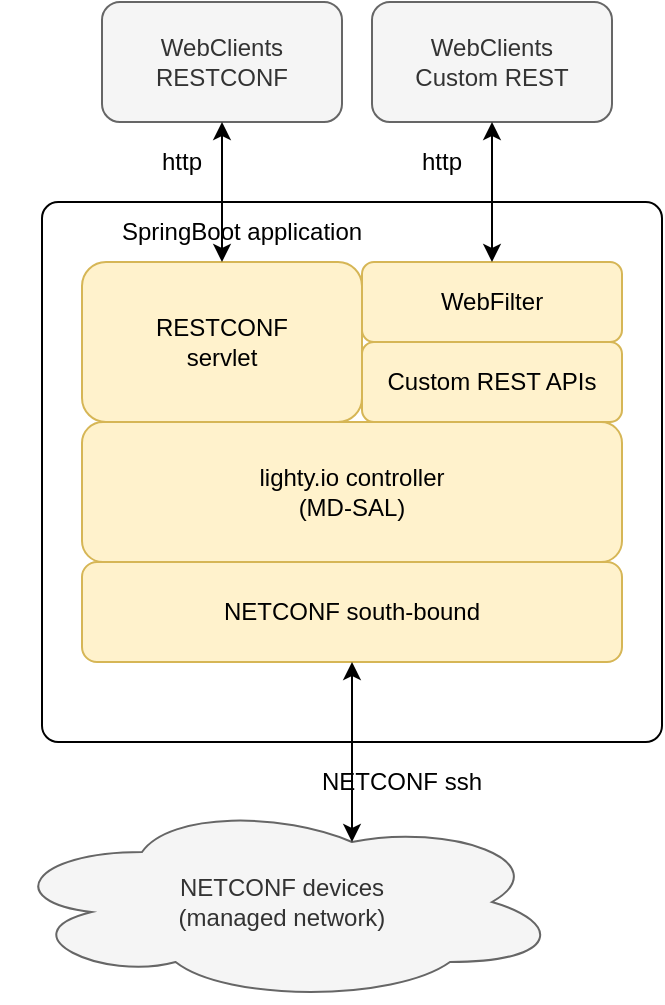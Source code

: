 <mxfile version="11.0.4" type="device"><diagram id="YrH2YnoHY3s9OzJGH4oV" name="Page-1"><mxGraphModel dx="1422" dy="955" grid="1" gridSize="10" guides="1" tooltips="1" connect="1" arrows="1" fold="1" page="1" pageScale="1" pageWidth="827" pageHeight="1169" math="0" shadow="0"><root><mxCell id="0"/><mxCell id="1" parent="0"/><mxCell id="y7O2EgPdUyOp3sXrxKpK-8" value="" style="rounded=1;whiteSpace=wrap;html=1;arcSize=3;" vertex="1" parent="1"><mxGeometry x="140" y="140" width="310" height="270" as="geometry"/></mxCell><mxCell id="y7O2EgPdUyOp3sXrxKpK-1" value="WebClients&lt;br&gt;Custom REST" style="rounded=1;whiteSpace=wrap;html=1;fillColor=#f5f5f5;strokeColor=#666666;fontColor=#333333;" vertex="1" parent="1"><mxGeometry x="305" y="40" width="120" height="60" as="geometry"/></mxCell><mxCell id="y7O2EgPdUyOp3sXrxKpK-2" value="WebClients&lt;br&gt;RESTCONF" style="rounded=1;whiteSpace=wrap;html=1;fillColor=#f5f5f5;strokeColor=#666666;fontColor=#333333;" vertex="1" parent="1"><mxGeometry x="170" y="40" width="120" height="60" as="geometry"/></mxCell><mxCell id="y7O2EgPdUyOp3sXrxKpK-3" value="RESTCONF&lt;br&gt;servlet" style="rounded=1;whiteSpace=wrap;html=1;fillColor=#fff2cc;strokeColor=#d6b656;" vertex="1" parent="1"><mxGeometry x="160" y="170" width="140" height="80" as="geometry"/></mxCell><mxCell id="y7O2EgPdUyOp3sXrxKpK-4" value="WebFilter" style="rounded=1;whiteSpace=wrap;html=1;fillColor=#fff2cc;strokeColor=#d6b656;" vertex="1" parent="1"><mxGeometry x="300" y="170" width="130" height="40" as="geometry"/></mxCell><mxCell id="y7O2EgPdUyOp3sXrxKpK-5" value="Custom REST APIs" style="rounded=1;whiteSpace=wrap;html=1;fillColor=#fff2cc;strokeColor=#d6b656;" vertex="1" parent="1"><mxGeometry x="300" y="210" width="130" height="40" as="geometry"/></mxCell><mxCell id="y7O2EgPdUyOp3sXrxKpK-6" value="lighty.io controller&lt;br&gt;(MD-SAL)" style="rounded=1;whiteSpace=wrap;html=1;fillColor=#fff2cc;strokeColor=#d6b656;" vertex="1" parent="1"><mxGeometry x="160" y="250" width="270" height="70" as="geometry"/></mxCell><mxCell id="y7O2EgPdUyOp3sXrxKpK-7" value="NETCONF south-bound" style="rounded=1;whiteSpace=wrap;html=1;fillColor=#fff2cc;strokeColor=#d6b656;" vertex="1" parent="1"><mxGeometry x="160" y="320" width="270" height="50" as="geometry"/></mxCell><mxCell id="y7O2EgPdUyOp3sXrxKpK-9" value="SpringBoot application" style="text;html=1;strokeColor=none;fillColor=none;align=center;verticalAlign=middle;whiteSpace=wrap;rounded=0;" vertex="1" parent="1"><mxGeometry x="150" y="145" width="180" height="20" as="geometry"/></mxCell><mxCell id="y7O2EgPdUyOp3sXrxKpK-10" value="NETCONF devices&lt;br&gt;(managed network)" style="ellipse;shape=cloud;whiteSpace=wrap;html=1;fillColor=#f5f5f5;strokeColor=#666666;fontColor=#333333;" vertex="1" parent="1"><mxGeometry x="120" y="440" width="280" height="100" as="geometry"/></mxCell><mxCell id="y7O2EgPdUyOp3sXrxKpK-11" value="" style="endArrow=classic;startArrow=classic;html=1;entryX=0.5;entryY=1;entryDx=0;entryDy=0;exitX=0.625;exitY=0.2;exitDx=0;exitDy=0;exitPerimeter=0;" edge="1" parent="1" source="y7O2EgPdUyOp3sXrxKpK-10" target="y7O2EgPdUyOp3sXrxKpK-7"><mxGeometry width="50" height="50" relative="1" as="geometry"><mxPoint x="140" y="560" as="sourcePoint"/><mxPoint x="190" y="510" as="targetPoint"/></mxGeometry></mxCell><mxCell id="y7O2EgPdUyOp3sXrxKpK-12" value="" style="endArrow=classic;startArrow=classic;html=1;entryX=0.5;entryY=1;entryDx=0;entryDy=0;" edge="1" parent="1" source="y7O2EgPdUyOp3sXrxKpK-3" target="y7O2EgPdUyOp3sXrxKpK-2"><mxGeometry width="50" height="50" relative="1" as="geometry"><mxPoint x="100" y="560" as="sourcePoint"/><mxPoint x="150" y="510" as="targetPoint"/></mxGeometry></mxCell><mxCell id="y7O2EgPdUyOp3sXrxKpK-13" value="" style="endArrow=classic;startArrow=classic;html=1;entryX=0.5;entryY=1;entryDx=0;entryDy=0;" edge="1" parent="1" source="y7O2EgPdUyOp3sXrxKpK-4" target="y7O2EgPdUyOp3sXrxKpK-1"><mxGeometry width="50" height="50" relative="1" as="geometry"><mxPoint x="100" y="560" as="sourcePoint"/><mxPoint x="150" y="510" as="targetPoint"/></mxGeometry></mxCell><mxCell id="y7O2EgPdUyOp3sXrxKpK-14" value="http" style="text;html=1;strokeColor=none;fillColor=none;align=center;verticalAlign=middle;whiteSpace=wrap;rounded=0;" vertex="1" parent="1"><mxGeometry x="190" y="110" width="40" height="20" as="geometry"/></mxCell><mxCell id="y7O2EgPdUyOp3sXrxKpK-15" value="http" style="text;html=1;strokeColor=none;fillColor=none;align=center;verticalAlign=middle;whiteSpace=wrap;rounded=0;" vertex="1" parent="1"><mxGeometry x="320" y="110" width="40" height="20" as="geometry"/></mxCell><mxCell id="y7O2EgPdUyOp3sXrxKpK-16" value="NETCONF ssh" style="text;html=1;strokeColor=none;fillColor=none;align=center;verticalAlign=middle;whiteSpace=wrap;rounded=0;" vertex="1" parent="1"><mxGeometry x="260" y="420" width="120" height="20" as="geometry"/></mxCell></root></mxGraphModel></diagram></mxfile>